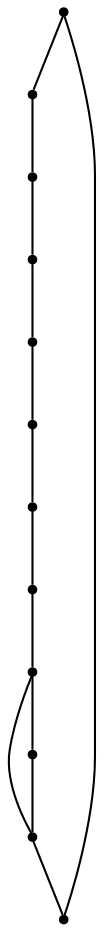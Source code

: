 graph {
  node [shape=point,comment="{\"directed\":false,\"doi\":\"10.1007/978-3-540-31843-9_32\",\"figure\":\"4\"}"]

  v0 [pos="979.1821357194767,1101.7500082651773"]
  v1 [pos="885.6647619912791,1126.9999980926514"]
  v2 [pos="1047.4448537427324,1033.4999879201252"]
  v3 [pos="1072.6995412427325,940.0000095367429"]
  v4 [pos="979.1821357194768,778.2500108083088"]
  v5 [pos="1047.4448537427324,846.499999364217"]
  v6 [pos="885.6647619912791,752.9999891916909"]
  v7 [pos="723.8846702398255,1033.4999879201252"]
  v8 [pos="698.6299509447674,940.0000095367429"]
  v9 [pos="792.1473246729652,1101.7500082651773"]
  v10 [pos="792.147324672965,778.2500108083086"]
  v11 [pos="723.8846702398256,846.499999364217"]

  v0 -- v1 [id="-1",pos="979.1821357194767,1101.7500082651773 950.9061881327832,1115.706065449724 919.332328692745,1124.725039800008 885.6647619912791,1126.9999980926514"]
  v2 -- v0 [id="-2",pos="1047.4448537427324,1033.4999879201252 1029.390651567213,1060.4435204287447 1006.0607640891503,1083.7580663261506 979.1821357194767,1101.7500082651773"]
  v3 -- v2 [id="-3",pos="1072.6995412427325,940.0000095367429 1070.4241279069768,973.6937289225043 1061.386087995645,1005.2901204075057 1047.4448537427324,1033.4999879201252"]
  v3 -- v4 [id="-4",pos="1072.6995412427325,940.0000095367429 1046.2487554505815,939.9999777475991 993.8181958575582,972.2374757130939 1010.2212663517441,960.7542196909585 1045.911219113372,935.7708772023517 990.025808502907,835.3250662485757 947.9430141715117,846.6000398000081 970.2471202761628,840.624952316284 969.0552507267441,805.7750225067136 979.1821357194768,778.2500108083088"]
  v8 -- v11 [id="-5",pos="698.6299509447674,940.0000095367429 700.9053960755814,906.3389547424835 709.9259089491119,874.7712102608407 723.8846702398256,846.499999364217"]
  v1 -- v9 [id="-8",pos="885.6647619912791,1126.9999980926514 851.9644973454937,1124.725039800008 820.3620087534075,1115.6885384850862 792.1473246729652,1101.7500082651773"]
  v7 -- v8 [id="-9",pos="723.8846702398255,1033.4999879201252 709.9258997544905,1005.2287831533868 700.9053960755814,973.6610255740143 698.6299509447674,940.0000095367429"]
  v6 -- v4 [id="-10",pos="885.6647619912791,752.9999891916909 919.332317865598,755.2750428517659 950.9061678251192,764.2940114012299 979.1821357194768,778.2500108083088"]
  v4 -- v5 [id="-11",pos="979.1821357194768,778.2500108083088 1006.0607352712159,796.2419842239508 1029.3906227593889,819.5565109419147 1047.4448537427324,846.499999364217"]
  v5 -- v3 [id="-12",pos="1047.4448537427324,846.499999364217 1061.3860785493162,874.7098722146977 1070.4241279069768,906.3062509822456 1072.6995412427325,940.0000095367429"]
  v10 -- v6 [id="-13",pos="792.147324672965,778.2500108083086 820.3620273549361,764.3115388477172 851.9645072636433,755.2750428517659 885.6647619912791,752.9999891916909"]
  v11 -- v10 [id="-15",pos="723.8846702398256,846.499999364217 741.8795163697127,819.6269822208417 765.198310467129,796.3013485891736 792.147324672965,778.2500108083086"]
  v9 -- v7 [id="-17",pos="792.1473246729652,1101.7500082651773 765.1982832506584,1083.6987033615596 741.8794886125122,1060.3730504434686 723.8846702398255,1033.4999879201252"]
}